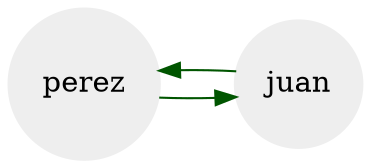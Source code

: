 digraph grafo {
node [shape=circle];
node [style=filled];
node [fillcolor="#EEEEEE"];
node [color="#EEEEEE"];
edge [color="#005500   #214a89"];
perez->juan;
juan->perez;

rankdir=LR;}

